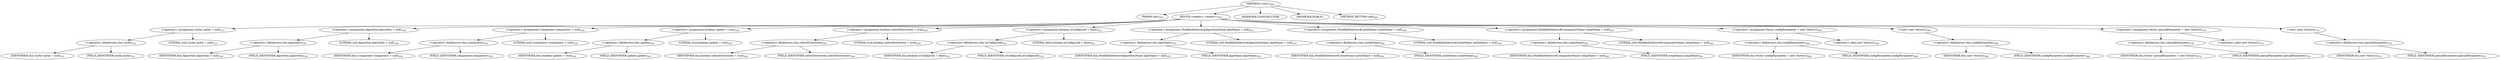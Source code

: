 digraph "&lt;init&gt;" {  
"95" [label = <(METHOD,&lt;init&gt;)<SUB>283</SUB>> ]
"96" [label = <(PARAM,this)<SUB>283</SUB>> ]
"97" [label = <(BLOCK,&lt;empty&gt;,&lt;empty&gt;)<SUB>283</SUB>> ]
"98" [label = <(&lt;operator&gt;.assignment,Cache cache = null)<SUB>233</SUB>> ]
"99" [label = <(&lt;operator&gt;.fieldAccess,this.cache)<SUB>233</SUB>> ]
"100" [label = <(IDENTIFIER,this,Cache cache = null)<SUB>233</SUB>> ]
"101" [label = <(FIELD_IDENTIFIER,cache,cache)<SUB>233</SUB>> ]
"102" [label = <(LITERAL,null,Cache cache = null)<SUB>233</SUB>> ]
"103" [label = <(&lt;operator&gt;.assignment,Algorithm algorithm = null)<SUB>236</SUB>> ]
"104" [label = <(&lt;operator&gt;.fieldAccess,this.algorithm)<SUB>236</SUB>> ]
"105" [label = <(IDENTIFIER,this,Algorithm algorithm = null)<SUB>236</SUB>> ]
"106" [label = <(FIELD_IDENTIFIER,algorithm,algorithm)<SUB>236</SUB>> ]
"107" [label = <(LITERAL,null,Algorithm algorithm = null)<SUB>236</SUB>> ]
"108" [label = <(&lt;operator&gt;.assignment,Comparator comparator = null)<SUB>239</SUB>> ]
"109" [label = <(&lt;operator&gt;.fieldAccess,this.comparator)<SUB>239</SUB>> ]
"110" [label = <(IDENTIFIER,this,Comparator comparator = null)<SUB>239</SUB>> ]
"111" [label = <(FIELD_IDENTIFIER,comparator,comparator)<SUB>239</SUB>> ]
"112" [label = <(LITERAL,null,Comparator comparator = null)<SUB>239</SUB>> ]
"113" [label = <(&lt;operator&gt;.assignment,boolean update = true)<SUB>242</SUB>> ]
"114" [label = <(&lt;operator&gt;.fieldAccess,this.update)<SUB>242</SUB>> ]
"115" [label = <(IDENTIFIER,this,boolean update = true)<SUB>242</SUB>> ]
"116" [label = <(FIELD_IDENTIFIER,update,update)<SUB>242</SUB>> ]
"117" [label = <(LITERAL,true,boolean update = true)<SUB>242</SUB>> ]
"118" [label = <(&lt;operator&gt;.assignment,boolean selectDirectories = true)<SUB>245</SUB>> ]
"119" [label = <(&lt;operator&gt;.fieldAccess,this.selectDirectories)<SUB>245</SUB>> ]
"120" [label = <(IDENTIFIER,this,boolean selectDirectories = true)<SUB>245</SUB>> ]
"121" [label = <(FIELD_IDENTIFIER,selectDirectories,selectDirectories)<SUB>245</SUB>> ]
"122" [label = <(LITERAL,true,boolean selectDirectories = true)<SUB>245</SUB>> ]
"123" [label = <(&lt;operator&gt;.assignment,boolean isConfigured = false)<SUB>252</SUB>> ]
"124" [label = <(&lt;operator&gt;.fieldAccess,this.isConfigured)<SUB>252</SUB>> ]
"125" [label = <(IDENTIFIER,this,boolean isConfigured = false)<SUB>252</SUB>> ]
"126" [label = <(FIELD_IDENTIFIER,isConfigured,isConfigured)<SUB>252</SUB>> ]
"127" [label = <(LITERAL,false,boolean isConfigured = false)<SUB>252</SUB>> ]
"128" [label = <(&lt;operator&gt;.assignment,ModifiedSelector$AlgorithmName algoName = null)<SUB>255</SUB>> ]
"129" [label = <(&lt;operator&gt;.fieldAccess,this.algoName)<SUB>255</SUB>> ]
"130" [label = <(IDENTIFIER,this,ModifiedSelector$AlgorithmName algoName = null)<SUB>255</SUB>> ]
"131" [label = <(FIELD_IDENTIFIER,algoName,algoName)<SUB>255</SUB>> ]
"132" [label = <(LITERAL,null,ModifiedSelector$AlgorithmName algoName = null)<SUB>255</SUB>> ]
"133" [label = <(&lt;operator&gt;.assignment,ModifiedSelector$CacheName cacheName = null)<SUB>258</SUB>> ]
"134" [label = <(&lt;operator&gt;.fieldAccess,this.cacheName)<SUB>258</SUB>> ]
"135" [label = <(IDENTIFIER,this,ModifiedSelector$CacheName cacheName = null)<SUB>258</SUB>> ]
"136" [label = <(FIELD_IDENTIFIER,cacheName,cacheName)<SUB>258</SUB>> ]
"137" [label = <(LITERAL,null,ModifiedSelector$CacheName cacheName = null)<SUB>258</SUB>> ]
"138" [label = <(&lt;operator&gt;.assignment,ModifiedSelector$ComparatorName compName = null)<SUB>261</SUB>> ]
"139" [label = <(&lt;operator&gt;.fieldAccess,this.compName)<SUB>261</SUB>> ]
"140" [label = <(IDENTIFIER,this,ModifiedSelector$ComparatorName compName = null)<SUB>261</SUB>> ]
"141" [label = <(FIELD_IDENTIFIER,compName,compName)<SUB>261</SUB>> ]
"142" [label = <(LITERAL,null,ModifiedSelector$ComparatorName compName = null)<SUB>261</SUB>> ]
"143" [label = <(&lt;operator&gt;.assignment,Vector configParameter = new Vector())<SUB>268</SUB>> ]
"144" [label = <(&lt;operator&gt;.fieldAccess,this.configParameter)<SUB>268</SUB>> ]
"145" [label = <(IDENTIFIER,this,Vector configParameter = new Vector())<SUB>268</SUB>> ]
"146" [label = <(FIELD_IDENTIFIER,configParameter,configParameter)<SUB>268</SUB>> ]
"147" [label = <(&lt;operator&gt;.alloc,new Vector())<SUB>268</SUB>> ]
"148" [label = <(&lt;init&gt;,new Vector())<SUB>268</SUB>> ]
"149" [label = <(&lt;operator&gt;.fieldAccess,this.configParameter)<SUB>268</SUB>> ]
"150" [label = <(IDENTIFIER,this,new Vector())<SUB>268</SUB>> ]
"151" [label = <(FIELD_IDENTIFIER,configParameter,configParameter)<SUB>268</SUB>> ]
"152" [label = <(&lt;operator&gt;.assignment,Vector specialParameter = new Vector())<SUB>276</SUB>> ]
"153" [label = <(&lt;operator&gt;.fieldAccess,this.specialParameter)<SUB>276</SUB>> ]
"154" [label = <(IDENTIFIER,this,Vector specialParameter = new Vector())<SUB>276</SUB>> ]
"155" [label = <(FIELD_IDENTIFIER,specialParameter,specialParameter)<SUB>276</SUB>> ]
"156" [label = <(&lt;operator&gt;.alloc,new Vector())<SUB>276</SUB>> ]
"157" [label = <(&lt;init&gt;,new Vector())<SUB>276</SUB>> ]
"158" [label = <(&lt;operator&gt;.fieldAccess,this.specialParameter)<SUB>276</SUB>> ]
"159" [label = <(IDENTIFIER,this,new Vector())<SUB>276</SUB>> ]
"160" [label = <(FIELD_IDENTIFIER,specialParameter,specialParameter)<SUB>276</SUB>> ]
"161" [label = <(MODIFIER,CONSTRUCTOR)> ]
"162" [label = <(MODIFIER,PUBLIC)> ]
"163" [label = <(METHOD_RETURN,void)<SUB>284</SUB>> ]
  "95" -> "96" 
  "95" -> "97" 
  "95" -> "161" 
  "95" -> "162" 
  "95" -> "163" 
  "97" -> "98" 
  "97" -> "103" 
  "97" -> "108" 
  "97" -> "113" 
  "97" -> "118" 
  "97" -> "123" 
  "97" -> "128" 
  "97" -> "133" 
  "97" -> "138" 
  "97" -> "143" 
  "97" -> "148" 
  "97" -> "152" 
  "97" -> "157" 
  "98" -> "99" 
  "98" -> "102" 
  "99" -> "100" 
  "99" -> "101" 
  "103" -> "104" 
  "103" -> "107" 
  "104" -> "105" 
  "104" -> "106" 
  "108" -> "109" 
  "108" -> "112" 
  "109" -> "110" 
  "109" -> "111" 
  "113" -> "114" 
  "113" -> "117" 
  "114" -> "115" 
  "114" -> "116" 
  "118" -> "119" 
  "118" -> "122" 
  "119" -> "120" 
  "119" -> "121" 
  "123" -> "124" 
  "123" -> "127" 
  "124" -> "125" 
  "124" -> "126" 
  "128" -> "129" 
  "128" -> "132" 
  "129" -> "130" 
  "129" -> "131" 
  "133" -> "134" 
  "133" -> "137" 
  "134" -> "135" 
  "134" -> "136" 
  "138" -> "139" 
  "138" -> "142" 
  "139" -> "140" 
  "139" -> "141" 
  "143" -> "144" 
  "143" -> "147" 
  "144" -> "145" 
  "144" -> "146" 
  "148" -> "149" 
  "149" -> "150" 
  "149" -> "151" 
  "152" -> "153" 
  "152" -> "156" 
  "153" -> "154" 
  "153" -> "155" 
  "157" -> "158" 
  "158" -> "159" 
  "158" -> "160" 
}
